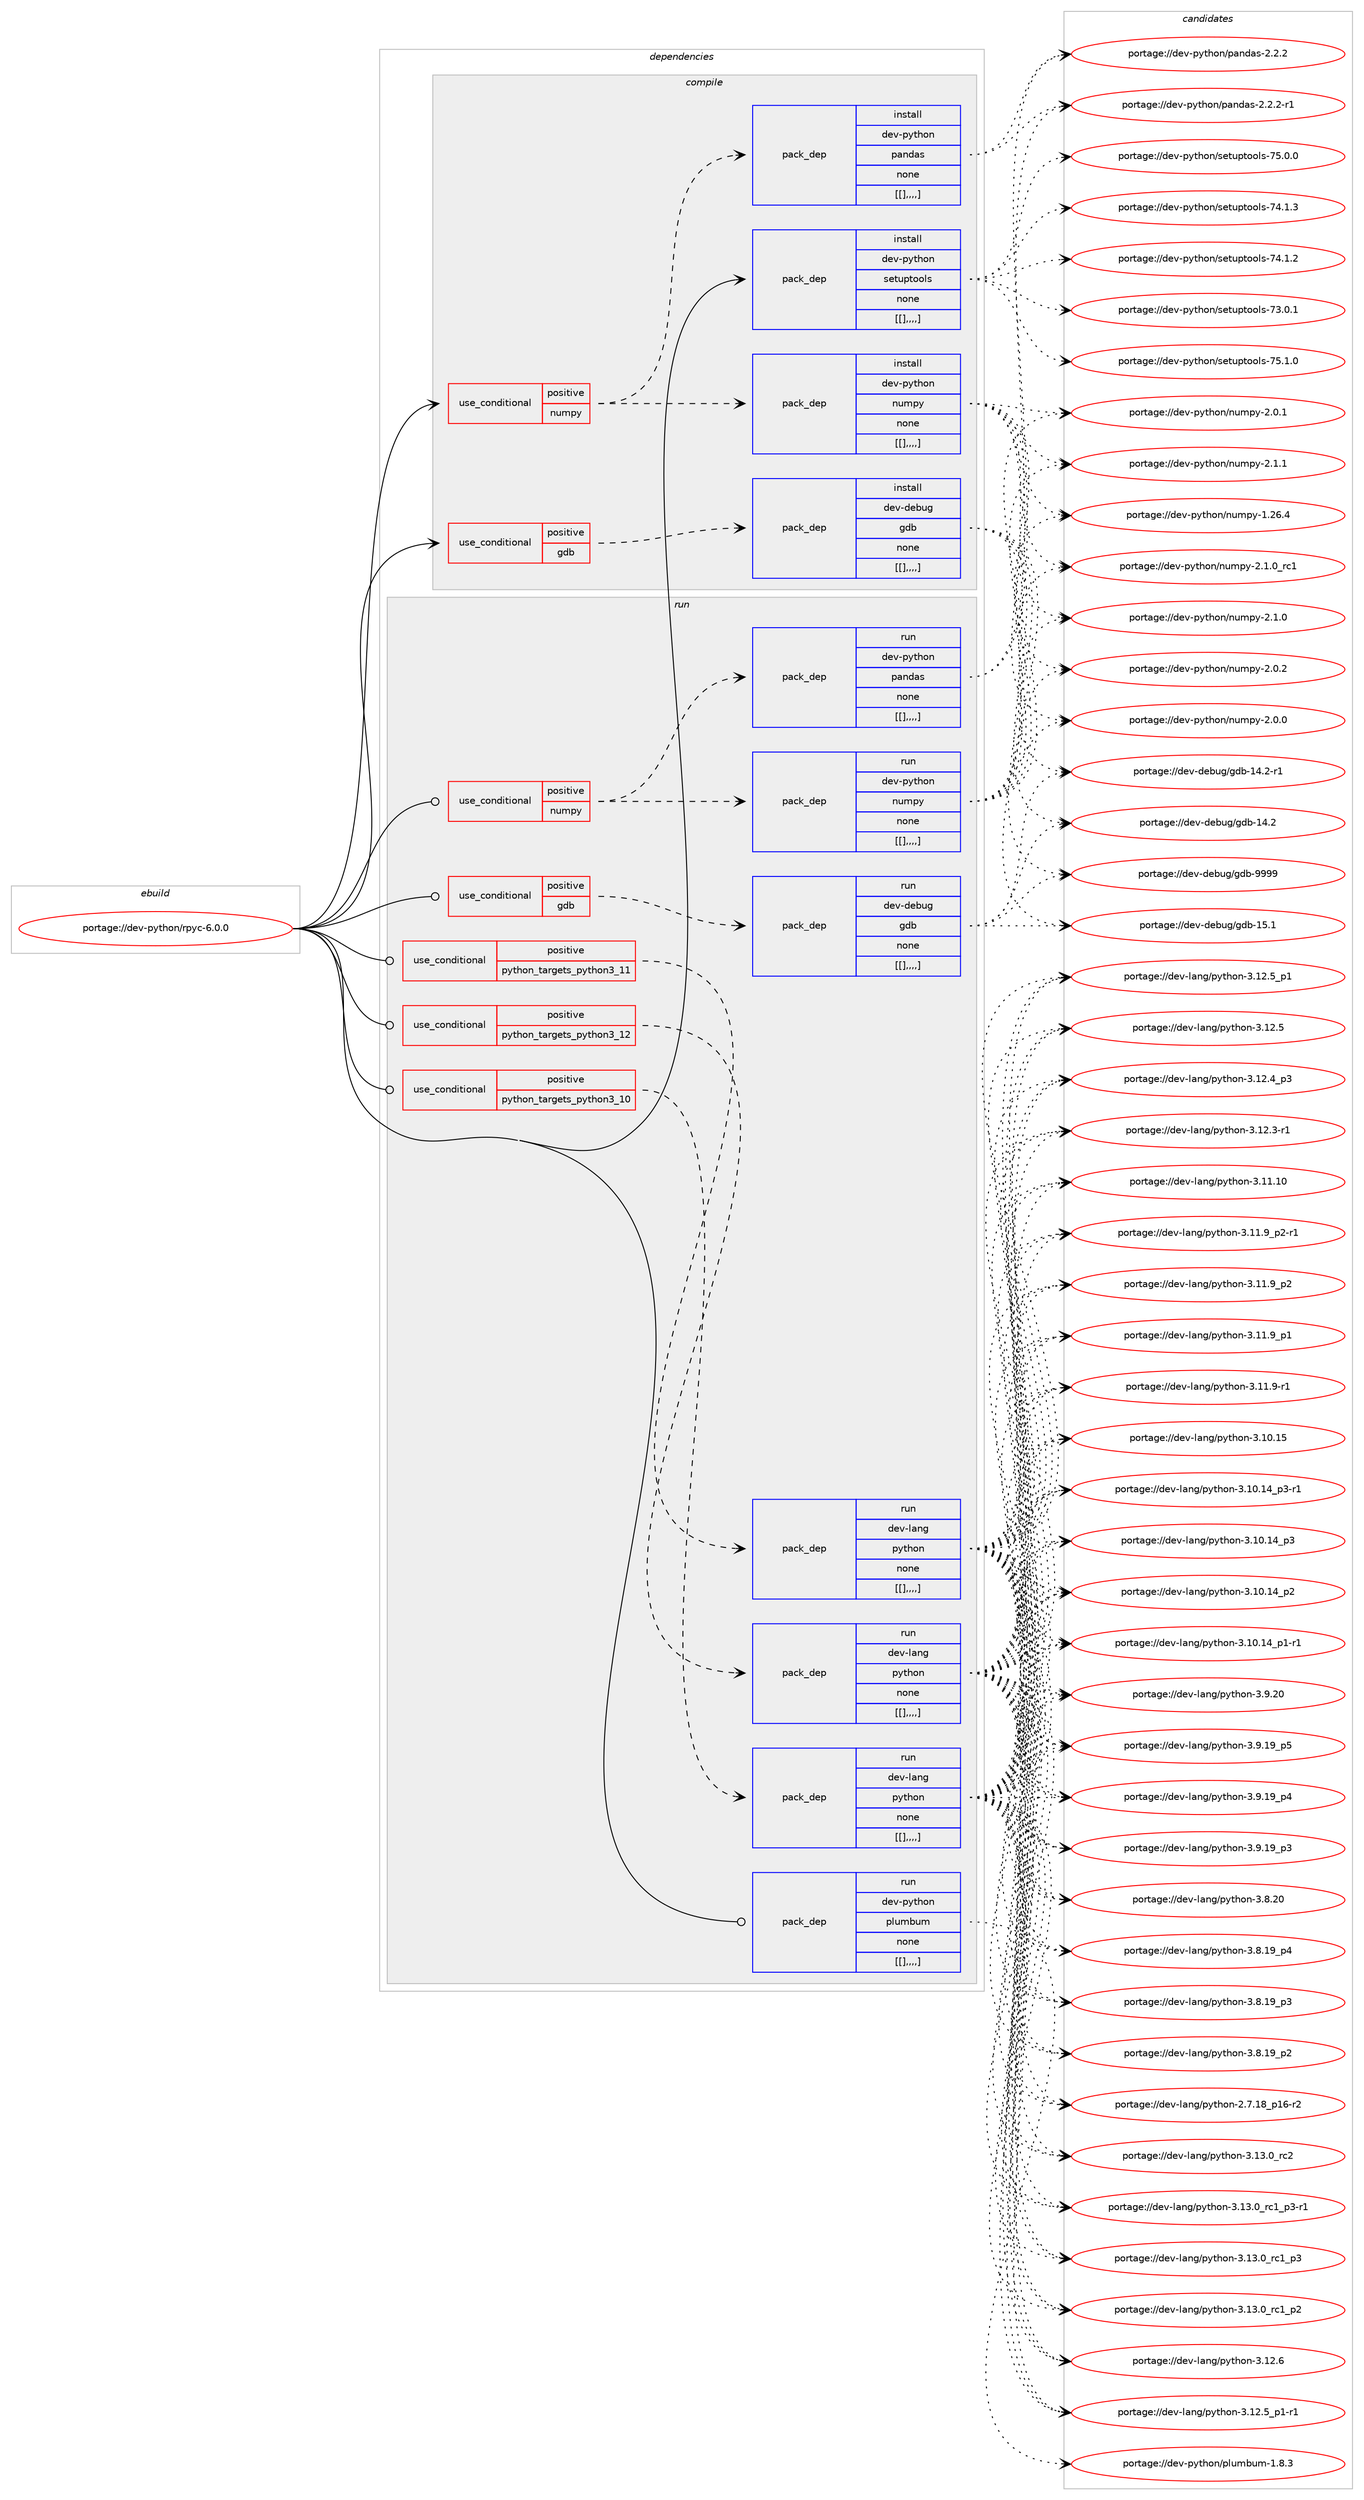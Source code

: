 digraph prolog {

# *************
# Graph options
# *************

newrank=true;
concentrate=true;
compound=true;
graph [rankdir=LR,fontname=Helvetica,fontsize=10,ranksep=1.5];#, ranksep=2.5, nodesep=0.2];
edge  [arrowhead=vee];
node  [fontname=Helvetica,fontsize=10];

# **********
# The ebuild
# **********

subgraph cluster_leftcol {
color=gray;
label=<<i>ebuild</i>>;
id [label="portage://dev-python/rpyc-6.0.0", color=red, width=4, href="../dev-python/rpyc-6.0.0.svg"];
}

# ****************
# The dependencies
# ****************

subgraph cluster_midcol {
color=gray;
label=<<i>dependencies</i>>;
subgraph cluster_compile {
fillcolor="#eeeeee";
style=filled;
label=<<i>compile</i>>;
subgraph cond40225 {
dependency164525 [label=<<TABLE BORDER="0" CELLBORDER="1" CELLSPACING="0" CELLPADDING="4"><TR><TD ROWSPAN="3" CELLPADDING="10">use_conditional</TD></TR><TR><TD>positive</TD></TR><TR><TD>gdb</TD></TR></TABLE>>, shape=none, color=red];
subgraph pack123039 {
dependency164526 [label=<<TABLE BORDER="0" CELLBORDER="1" CELLSPACING="0" CELLPADDING="4" WIDTH="220"><TR><TD ROWSPAN="6" CELLPADDING="30">pack_dep</TD></TR><TR><TD WIDTH="110">install</TD></TR><TR><TD>dev-debug</TD></TR><TR><TD>gdb</TD></TR><TR><TD>none</TD></TR><TR><TD>[[],,,,]</TD></TR></TABLE>>, shape=none, color=blue];
}
dependency164525:e -> dependency164526:w [weight=20,style="dashed",arrowhead="vee"];
}
id:e -> dependency164525:w [weight=20,style="solid",arrowhead="vee"];
subgraph cond40226 {
dependency164527 [label=<<TABLE BORDER="0" CELLBORDER="1" CELLSPACING="0" CELLPADDING="4"><TR><TD ROWSPAN="3" CELLPADDING="10">use_conditional</TD></TR><TR><TD>positive</TD></TR><TR><TD>numpy</TD></TR></TABLE>>, shape=none, color=red];
subgraph pack123040 {
dependency164528 [label=<<TABLE BORDER="0" CELLBORDER="1" CELLSPACING="0" CELLPADDING="4" WIDTH="220"><TR><TD ROWSPAN="6" CELLPADDING="30">pack_dep</TD></TR><TR><TD WIDTH="110">install</TD></TR><TR><TD>dev-python</TD></TR><TR><TD>numpy</TD></TR><TR><TD>none</TD></TR><TR><TD>[[],,,,]</TD></TR></TABLE>>, shape=none, color=blue];
}
dependency164527:e -> dependency164528:w [weight=20,style="dashed",arrowhead="vee"];
subgraph pack123041 {
dependency164529 [label=<<TABLE BORDER="0" CELLBORDER="1" CELLSPACING="0" CELLPADDING="4" WIDTH="220"><TR><TD ROWSPAN="6" CELLPADDING="30">pack_dep</TD></TR><TR><TD WIDTH="110">install</TD></TR><TR><TD>dev-python</TD></TR><TR><TD>pandas</TD></TR><TR><TD>none</TD></TR><TR><TD>[[],,,,]</TD></TR></TABLE>>, shape=none, color=blue];
}
dependency164527:e -> dependency164529:w [weight=20,style="dashed",arrowhead="vee"];
}
id:e -> dependency164527:w [weight=20,style="solid",arrowhead="vee"];
subgraph pack123042 {
dependency164530 [label=<<TABLE BORDER="0" CELLBORDER="1" CELLSPACING="0" CELLPADDING="4" WIDTH="220"><TR><TD ROWSPAN="6" CELLPADDING="30">pack_dep</TD></TR><TR><TD WIDTH="110">install</TD></TR><TR><TD>dev-python</TD></TR><TR><TD>setuptools</TD></TR><TR><TD>none</TD></TR><TR><TD>[[],,,,]</TD></TR></TABLE>>, shape=none, color=blue];
}
id:e -> dependency164530:w [weight=20,style="solid",arrowhead="vee"];
}
subgraph cluster_compileandrun {
fillcolor="#eeeeee";
style=filled;
label=<<i>compile and run</i>>;
}
subgraph cluster_run {
fillcolor="#eeeeee";
style=filled;
label=<<i>run</i>>;
subgraph cond40227 {
dependency164531 [label=<<TABLE BORDER="0" CELLBORDER="1" CELLSPACING="0" CELLPADDING="4"><TR><TD ROWSPAN="3" CELLPADDING="10">use_conditional</TD></TR><TR><TD>positive</TD></TR><TR><TD>gdb</TD></TR></TABLE>>, shape=none, color=red];
subgraph pack123043 {
dependency164532 [label=<<TABLE BORDER="0" CELLBORDER="1" CELLSPACING="0" CELLPADDING="4" WIDTH="220"><TR><TD ROWSPAN="6" CELLPADDING="30">pack_dep</TD></TR><TR><TD WIDTH="110">run</TD></TR><TR><TD>dev-debug</TD></TR><TR><TD>gdb</TD></TR><TR><TD>none</TD></TR><TR><TD>[[],,,,]</TD></TR></TABLE>>, shape=none, color=blue];
}
dependency164531:e -> dependency164532:w [weight=20,style="dashed",arrowhead="vee"];
}
id:e -> dependency164531:w [weight=20,style="solid",arrowhead="odot"];
subgraph cond40228 {
dependency164533 [label=<<TABLE BORDER="0" CELLBORDER="1" CELLSPACING="0" CELLPADDING="4"><TR><TD ROWSPAN="3" CELLPADDING="10">use_conditional</TD></TR><TR><TD>positive</TD></TR><TR><TD>numpy</TD></TR></TABLE>>, shape=none, color=red];
subgraph pack123044 {
dependency164534 [label=<<TABLE BORDER="0" CELLBORDER="1" CELLSPACING="0" CELLPADDING="4" WIDTH="220"><TR><TD ROWSPAN="6" CELLPADDING="30">pack_dep</TD></TR><TR><TD WIDTH="110">run</TD></TR><TR><TD>dev-python</TD></TR><TR><TD>numpy</TD></TR><TR><TD>none</TD></TR><TR><TD>[[],,,,]</TD></TR></TABLE>>, shape=none, color=blue];
}
dependency164533:e -> dependency164534:w [weight=20,style="dashed",arrowhead="vee"];
subgraph pack123045 {
dependency164535 [label=<<TABLE BORDER="0" CELLBORDER="1" CELLSPACING="0" CELLPADDING="4" WIDTH="220"><TR><TD ROWSPAN="6" CELLPADDING="30">pack_dep</TD></TR><TR><TD WIDTH="110">run</TD></TR><TR><TD>dev-python</TD></TR><TR><TD>pandas</TD></TR><TR><TD>none</TD></TR><TR><TD>[[],,,,]</TD></TR></TABLE>>, shape=none, color=blue];
}
dependency164533:e -> dependency164535:w [weight=20,style="dashed",arrowhead="vee"];
}
id:e -> dependency164533:w [weight=20,style="solid",arrowhead="odot"];
subgraph cond40229 {
dependency164536 [label=<<TABLE BORDER="0" CELLBORDER="1" CELLSPACING="0" CELLPADDING="4"><TR><TD ROWSPAN="3" CELLPADDING="10">use_conditional</TD></TR><TR><TD>positive</TD></TR><TR><TD>python_targets_python3_10</TD></TR></TABLE>>, shape=none, color=red];
subgraph pack123046 {
dependency164537 [label=<<TABLE BORDER="0" CELLBORDER="1" CELLSPACING="0" CELLPADDING="4" WIDTH="220"><TR><TD ROWSPAN="6" CELLPADDING="30">pack_dep</TD></TR><TR><TD WIDTH="110">run</TD></TR><TR><TD>dev-lang</TD></TR><TR><TD>python</TD></TR><TR><TD>none</TD></TR><TR><TD>[[],,,,]</TD></TR></TABLE>>, shape=none, color=blue];
}
dependency164536:e -> dependency164537:w [weight=20,style="dashed",arrowhead="vee"];
}
id:e -> dependency164536:w [weight=20,style="solid",arrowhead="odot"];
subgraph cond40230 {
dependency164538 [label=<<TABLE BORDER="0" CELLBORDER="1" CELLSPACING="0" CELLPADDING="4"><TR><TD ROWSPAN="3" CELLPADDING="10">use_conditional</TD></TR><TR><TD>positive</TD></TR><TR><TD>python_targets_python3_11</TD></TR></TABLE>>, shape=none, color=red];
subgraph pack123047 {
dependency164539 [label=<<TABLE BORDER="0" CELLBORDER="1" CELLSPACING="0" CELLPADDING="4" WIDTH="220"><TR><TD ROWSPAN="6" CELLPADDING="30">pack_dep</TD></TR><TR><TD WIDTH="110">run</TD></TR><TR><TD>dev-lang</TD></TR><TR><TD>python</TD></TR><TR><TD>none</TD></TR><TR><TD>[[],,,,]</TD></TR></TABLE>>, shape=none, color=blue];
}
dependency164538:e -> dependency164539:w [weight=20,style="dashed",arrowhead="vee"];
}
id:e -> dependency164538:w [weight=20,style="solid",arrowhead="odot"];
subgraph cond40231 {
dependency164540 [label=<<TABLE BORDER="0" CELLBORDER="1" CELLSPACING="0" CELLPADDING="4"><TR><TD ROWSPAN="3" CELLPADDING="10">use_conditional</TD></TR><TR><TD>positive</TD></TR><TR><TD>python_targets_python3_12</TD></TR></TABLE>>, shape=none, color=red];
subgraph pack123048 {
dependency164541 [label=<<TABLE BORDER="0" CELLBORDER="1" CELLSPACING="0" CELLPADDING="4" WIDTH="220"><TR><TD ROWSPAN="6" CELLPADDING="30">pack_dep</TD></TR><TR><TD WIDTH="110">run</TD></TR><TR><TD>dev-lang</TD></TR><TR><TD>python</TD></TR><TR><TD>none</TD></TR><TR><TD>[[],,,,]</TD></TR></TABLE>>, shape=none, color=blue];
}
dependency164540:e -> dependency164541:w [weight=20,style="dashed",arrowhead="vee"];
}
id:e -> dependency164540:w [weight=20,style="solid",arrowhead="odot"];
subgraph pack123049 {
dependency164542 [label=<<TABLE BORDER="0" CELLBORDER="1" CELLSPACING="0" CELLPADDING="4" WIDTH="220"><TR><TD ROWSPAN="6" CELLPADDING="30">pack_dep</TD></TR><TR><TD WIDTH="110">run</TD></TR><TR><TD>dev-python</TD></TR><TR><TD>plumbum</TD></TR><TR><TD>none</TD></TR><TR><TD>[[],,,,]</TD></TR></TABLE>>, shape=none, color=blue];
}
id:e -> dependency164542:w [weight=20,style="solid",arrowhead="odot"];
}
}

# **************
# The candidates
# **************

subgraph cluster_choices {
rank=same;
color=gray;
label=<<i>candidates</i>>;

subgraph choice123039 {
color=black;
nodesep=1;
choice100101118451001019811710347103100984557575757 [label="portage://dev-debug/gdb-9999", color=red, width=4,href="../dev-debug/gdb-9999.svg"];
choice100101118451001019811710347103100984549534649 [label="portage://dev-debug/gdb-15.1", color=red, width=4,href="../dev-debug/gdb-15.1.svg"];
choice1001011184510010198117103471031009845495246504511449 [label="portage://dev-debug/gdb-14.2-r1", color=red, width=4,href="../dev-debug/gdb-14.2-r1.svg"];
choice100101118451001019811710347103100984549524650 [label="portage://dev-debug/gdb-14.2", color=red, width=4,href="../dev-debug/gdb-14.2.svg"];
dependency164526:e -> choice100101118451001019811710347103100984557575757:w [style=dotted,weight="100"];
dependency164526:e -> choice100101118451001019811710347103100984549534649:w [style=dotted,weight="100"];
dependency164526:e -> choice1001011184510010198117103471031009845495246504511449:w [style=dotted,weight="100"];
dependency164526:e -> choice100101118451001019811710347103100984549524650:w [style=dotted,weight="100"];
}
subgraph choice123040 {
color=black;
nodesep=1;
choice1001011184511212111610411111047110117109112121455046494649 [label="portage://dev-python/numpy-2.1.1", color=red, width=4,href="../dev-python/numpy-2.1.1.svg"];
choice1001011184511212111610411111047110117109112121455046494648951149949 [label="portage://dev-python/numpy-2.1.0_rc1", color=red, width=4,href="../dev-python/numpy-2.1.0_rc1.svg"];
choice1001011184511212111610411111047110117109112121455046494648 [label="portage://dev-python/numpy-2.1.0", color=red, width=4,href="../dev-python/numpy-2.1.0.svg"];
choice1001011184511212111610411111047110117109112121455046484650 [label="portage://dev-python/numpy-2.0.2", color=red, width=4,href="../dev-python/numpy-2.0.2.svg"];
choice1001011184511212111610411111047110117109112121455046484649 [label="portage://dev-python/numpy-2.0.1", color=red, width=4,href="../dev-python/numpy-2.0.1.svg"];
choice1001011184511212111610411111047110117109112121455046484648 [label="portage://dev-python/numpy-2.0.0", color=red, width=4,href="../dev-python/numpy-2.0.0.svg"];
choice100101118451121211161041111104711011710911212145494650544652 [label="portage://dev-python/numpy-1.26.4", color=red, width=4,href="../dev-python/numpy-1.26.4.svg"];
dependency164528:e -> choice1001011184511212111610411111047110117109112121455046494649:w [style=dotted,weight="100"];
dependency164528:e -> choice1001011184511212111610411111047110117109112121455046494648951149949:w [style=dotted,weight="100"];
dependency164528:e -> choice1001011184511212111610411111047110117109112121455046494648:w [style=dotted,weight="100"];
dependency164528:e -> choice1001011184511212111610411111047110117109112121455046484650:w [style=dotted,weight="100"];
dependency164528:e -> choice1001011184511212111610411111047110117109112121455046484649:w [style=dotted,weight="100"];
dependency164528:e -> choice1001011184511212111610411111047110117109112121455046484648:w [style=dotted,weight="100"];
dependency164528:e -> choice100101118451121211161041111104711011710911212145494650544652:w [style=dotted,weight="100"];
}
subgraph choice123041 {
color=black;
nodesep=1;
choice100101118451121211161041111104711297110100971154550465046504511449 [label="portage://dev-python/pandas-2.2.2-r1", color=red, width=4,href="../dev-python/pandas-2.2.2-r1.svg"];
choice10010111845112121116104111110471129711010097115455046504650 [label="portage://dev-python/pandas-2.2.2", color=red, width=4,href="../dev-python/pandas-2.2.2.svg"];
dependency164529:e -> choice100101118451121211161041111104711297110100971154550465046504511449:w [style=dotted,weight="100"];
dependency164529:e -> choice10010111845112121116104111110471129711010097115455046504650:w [style=dotted,weight="100"];
}
subgraph choice123042 {
color=black;
nodesep=1;
choice100101118451121211161041111104711510111611711211611111110811545555346494648 [label="portage://dev-python/setuptools-75.1.0", color=red, width=4,href="../dev-python/setuptools-75.1.0.svg"];
choice100101118451121211161041111104711510111611711211611111110811545555346484648 [label="portage://dev-python/setuptools-75.0.0", color=red, width=4,href="../dev-python/setuptools-75.0.0.svg"];
choice100101118451121211161041111104711510111611711211611111110811545555246494651 [label="portage://dev-python/setuptools-74.1.3", color=red, width=4,href="../dev-python/setuptools-74.1.3.svg"];
choice100101118451121211161041111104711510111611711211611111110811545555246494650 [label="portage://dev-python/setuptools-74.1.2", color=red, width=4,href="../dev-python/setuptools-74.1.2.svg"];
choice100101118451121211161041111104711510111611711211611111110811545555146484649 [label="portage://dev-python/setuptools-73.0.1", color=red, width=4,href="../dev-python/setuptools-73.0.1.svg"];
dependency164530:e -> choice100101118451121211161041111104711510111611711211611111110811545555346494648:w [style=dotted,weight="100"];
dependency164530:e -> choice100101118451121211161041111104711510111611711211611111110811545555346484648:w [style=dotted,weight="100"];
dependency164530:e -> choice100101118451121211161041111104711510111611711211611111110811545555246494651:w [style=dotted,weight="100"];
dependency164530:e -> choice100101118451121211161041111104711510111611711211611111110811545555246494650:w [style=dotted,weight="100"];
dependency164530:e -> choice100101118451121211161041111104711510111611711211611111110811545555146484649:w [style=dotted,weight="100"];
}
subgraph choice123043 {
color=black;
nodesep=1;
choice100101118451001019811710347103100984557575757 [label="portage://dev-debug/gdb-9999", color=red, width=4,href="../dev-debug/gdb-9999.svg"];
choice100101118451001019811710347103100984549534649 [label="portage://dev-debug/gdb-15.1", color=red, width=4,href="../dev-debug/gdb-15.1.svg"];
choice1001011184510010198117103471031009845495246504511449 [label="portage://dev-debug/gdb-14.2-r1", color=red, width=4,href="../dev-debug/gdb-14.2-r1.svg"];
choice100101118451001019811710347103100984549524650 [label="portage://dev-debug/gdb-14.2", color=red, width=4,href="../dev-debug/gdb-14.2.svg"];
dependency164532:e -> choice100101118451001019811710347103100984557575757:w [style=dotted,weight="100"];
dependency164532:e -> choice100101118451001019811710347103100984549534649:w [style=dotted,weight="100"];
dependency164532:e -> choice1001011184510010198117103471031009845495246504511449:w [style=dotted,weight="100"];
dependency164532:e -> choice100101118451001019811710347103100984549524650:w [style=dotted,weight="100"];
}
subgraph choice123044 {
color=black;
nodesep=1;
choice1001011184511212111610411111047110117109112121455046494649 [label="portage://dev-python/numpy-2.1.1", color=red, width=4,href="../dev-python/numpy-2.1.1.svg"];
choice1001011184511212111610411111047110117109112121455046494648951149949 [label="portage://dev-python/numpy-2.1.0_rc1", color=red, width=4,href="../dev-python/numpy-2.1.0_rc1.svg"];
choice1001011184511212111610411111047110117109112121455046494648 [label="portage://dev-python/numpy-2.1.0", color=red, width=4,href="../dev-python/numpy-2.1.0.svg"];
choice1001011184511212111610411111047110117109112121455046484650 [label="portage://dev-python/numpy-2.0.2", color=red, width=4,href="../dev-python/numpy-2.0.2.svg"];
choice1001011184511212111610411111047110117109112121455046484649 [label="portage://dev-python/numpy-2.0.1", color=red, width=4,href="../dev-python/numpy-2.0.1.svg"];
choice1001011184511212111610411111047110117109112121455046484648 [label="portage://dev-python/numpy-2.0.0", color=red, width=4,href="../dev-python/numpy-2.0.0.svg"];
choice100101118451121211161041111104711011710911212145494650544652 [label="portage://dev-python/numpy-1.26.4", color=red, width=4,href="../dev-python/numpy-1.26.4.svg"];
dependency164534:e -> choice1001011184511212111610411111047110117109112121455046494649:w [style=dotted,weight="100"];
dependency164534:e -> choice1001011184511212111610411111047110117109112121455046494648951149949:w [style=dotted,weight="100"];
dependency164534:e -> choice1001011184511212111610411111047110117109112121455046494648:w [style=dotted,weight="100"];
dependency164534:e -> choice1001011184511212111610411111047110117109112121455046484650:w [style=dotted,weight="100"];
dependency164534:e -> choice1001011184511212111610411111047110117109112121455046484649:w [style=dotted,weight="100"];
dependency164534:e -> choice1001011184511212111610411111047110117109112121455046484648:w [style=dotted,weight="100"];
dependency164534:e -> choice100101118451121211161041111104711011710911212145494650544652:w [style=dotted,weight="100"];
}
subgraph choice123045 {
color=black;
nodesep=1;
choice100101118451121211161041111104711297110100971154550465046504511449 [label="portage://dev-python/pandas-2.2.2-r1", color=red, width=4,href="../dev-python/pandas-2.2.2-r1.svg"];
choice10010111845112121116104111110471129711010097115455046504650 [label="portage://dev-python/pandas-2.2.2", color=red, width=4,href="../dev-python/pandas-2.2.2.svg"];
dependency164535:e -> choice100101118451121211161041111104711297110100971154550465046504511449:w [style=dotted,weight="100"];
dependency164535:e -> choice10010111845112121116104111110471129711010097115455046504650:w [style=dotted,weight="100"];
}
subgraph choice123046 {
color=black;
nodesep=1;
choice10010111845108971101034711212111610411111045514649514648951149950 [label="portage://dev-lang/python-3.13.0_rc2", color=red, width=4,href="../dev-lang/python-3.13.0_rc2.svg"];
choice1001011184510897110103471121211161041111104551464951464895114994995112514511449 [label="portage://dev-lang/python-3.13.0_rc1_p3-r1", color=red, width=4,href="../dev-lang/python-3.13.0_rc1_p3-r1.svg"];
choice100101118451089711010347112121116104111110455146495146489511499499511251 [label="portage://dev-lang/python-3.13.0_rc1_p3", color=red, width=4,href="../dev-lang/python-3.13.0_rc1_p3.svg"];
choice100101118451089711010347112121116104111110455146495146489511499499511250 [label="portage://dev-lang/python-3.13.0_rc1_p2", color=red, width=4,href="../dev-lang/python-3.13.0_rc1_p2.svg"];
choice10010111845108971101034711212111610411111045514649504654 [label="portage://dev-lang/python-3.12.6", color=red, width=4,href="../dev-lang/python-3.12.6.svg"];
choice1001011184510897110103471121211161041111104551464950465395112494511449 [label="portage://dev-lang/python-3.12.5_p1-r1", color=red, width=4,href="../dev-lang/python-3.12.5_p1-r1.svg"];
choice100101118451089711010347112121116104111110455146495046539511249 [label="portage://dev-lang/python-3.12.5_p1", color=red, width=4,href="../dev-lang/python-3.12.5_p1.svg"];
choice10010111845108971101034711212111610411111045514649504653 [label="portage://dev-lang/python-3.12.5", color=red, width=4,href="../dev-lang/python-3.12.5.svg"];
choice100101118451089711010347112121116104111110455146495046529511251 [label="portage://dev-lang/python-3.12.4_p3", color=red, width=4,href="../dev-lang/python-3.12.4_p3.svg"];
choice100101118451089711010347112121116104111110455146495046514511449 [label="portage://dev-lang/python-3.12.3-r1", color=red, width=4,href="../dev-lang/python-3.12.3-r1.svg"];
choice1001011184510897110103471121211161041111104551464949464948 [label="portage://dev-lang/python-3.11.10", color=red, width=4,href="../dev-lang/python-3.11.10.svg"];
choice1001011184510897110103471121211161041111104551464949465795112504511449 [label="portage://dev-lang/python-3.11.9_p2-r1", color=red, width=4,href="../dev-lang/python-3.11.9_p2-r1.svg"];
choice100101118451089711010347112121116104111110455146494946579511250 [label="portage://dev-lang/python-3.11.9_p2", color=red, width=4,href="../dev-lang/python-3.11.9_p2.svg"];
choice100101118451089711010347112121116104111110455146494946579511249 [label="portage://dev-lang/python-3.11.9_p1", color=red, width=4,href="../dev-lang/python-3.11.9_p1.svg"];
choice100101118451089711010347112121116104111110455146494946574511449 [label="portage://dev-lang/python-3.11.9-r1", color=red, width=4,href="../dev-lang/python-3.11.9-r1.svg"];
choice1001011184510897110103471121211161041111104551464948464953 [label="portage://dev-lang/python-3.10.15", color=red, width=4,href="../dev-lang/python-3.10.15.svg"];
choice100101118451089711010347112121116104111110455146494846495295112514511449 [label="portage://dev-lang/python-3.10.14_p3-r1", color=red, width=4,href="../dev-lang/python-3.10.14_p3-r1.svg"];
choice10010111845108971101034711212111610411111045514649484649529511251 [label="portage://dev-lang/python-3.10.14_p3", color=red, width=4,href="../dev-lang/python-3.10.14_p3.svg"];
choice10010111845108971101034711212111610411111045514649484649529511250 [label="portage://dev-lang/python-3.10.14_p2", color=red, width=4,href="../dev-lang/python-3.10.14_p2.svg"];
choice100101118451089711010347112121116104111110455146494846495295112494511449 [label="portage://dev-lang/python-3.10.14_p1-r1", color=red, width=4,href="../dev-lang/python-3.10.14_p1-r1.svg"];
choice10010111845108971101034711212111610411111045514657465048 [label="portage://dev-lang/python-3.9.20", color=red, width=4,href="../dev-lang/python-3.9.20.svg"];
choice100101118451089711010347112121116104111110455146574649579511253 [label="portage://dev-lang/python-3.9.19_p5", color=red, width=4,href="../dev-lang/python-3.9.19_p5.svg"];
choice100101118451089711010347112121116104111110455146574649579511252 [label="portage://dev-lang/python-3.9.19_p4", color=red, width=4,href="../dev-lang/python-3.9.19_p4.svg"];
choice100101118451089711010347112121116104111110455146574649579511251 [label="portage://dev-lang/python-3.9.19_p3", color=red, width=4,href="../dev-lang/python-3.9.19_p3.svg"];
choice10010111845108971101034711212111610411111045514656465048 [label="portage://dev-lang/python-3.8.20", color=red, width=4,href="../dev-lang/python-3.8.20.svg"];
choice100101118451089711010347112121116104111110455146564649579511252 [label="portage://dev-lang/python-3.8.19_p4", color=red, width=4,href="../dev-lang/python-3.8.19_p4.svg"];
choice100101118451089711010347112121116104111110455146564649579511251 [label="portage://dev-lang/python-3.8.19_p3", color=red, width=4,href="../dev-lang/python-3.8.19_p3.svg"];
choice100101118451089711010347112121116104111110455146564649579511250 [label="portage://dev-lang/python-3.8.19_p2", color=red, width=4,href="../dev-lang/python-3.8.19_p2.svg"];
choice100101118451089711010347112121116104111110455046554649569511249544511450 [label="portage://dev-lang/python-2.7.18_p16-r2", color=red, width=4,href="../dev-lang/python-2.7.18_p16-r2.svg"];
dependency164537:e -> choice10010111845108971101034711212111610411111045514649514648951149950:w [style=dotted,weight="100"];
dependency164537:e -> choice1001011184510897110103471121211161041111104551464951464895114994995112514511449:w [style=dotted,weight="100"];
dependency164537:e -> choice100101118451089711010347112121116104111110455146495146489511499499511251:w [style=dotted,weight="100"];
dependency164537:e -> choice100101118451089711010347112121116104111110455146495146489511499499511250:w [style=dotted,weight="100"];
dependency164537:e -> choice10010111845108971101034711212111610411111045514649504654:w [style=dotted,weight="100"];
dependency164537:e -> choice1001011184510897110103471121211161041111104551464950465395112494511449:w [style=dotted,weight="100"];
dependency164537:e -> choice100101118451089711010347112121116104111110455146495046539511249:w [style=dotted,weight="100"];
dependency164537:e -> choice10010111845108971101034711212111610411111045514649504653:w [style=dotted,weight="100"];
dependency164537:e -> choice100101118451089711010347112121116104111110455146495046529511251:w [style=dotted,weight="100"];
dependency164537:e -> choice100101118451089711010347112121116104111110455146495046514511449:w [style=dotted,weight="100"];
dependency164537:e -> choice1001011184510897110103471121211161041111104551464949464948:w [style=dotted,weight="100"];
dependency164537:e -> choice1001011184510897110103471121211161041111104551464949465795112504511449:w [style=dotted,weight="100"];
dependency164537:e -> choice100101118451089711010347112121116104111110455146494946579511250:w [style=dotted,weight="100"];
dependency164537:e -> choice100101118451089711010347112121116104111110455146494946579511249:w [style=dotted,weight="100"];
dependency164537:e -> choice100101118451089711010347112121116104111110455146494946574511449:w [style=dotted,weight="100"];
dependency164537:e -> choice1001011184510897110103471121211161041111104551464948464953:w [style=dotted,weight="100"];
dependency164537:e -> choice100101118451089711010347112121116104111110455146494846495295112514511449:w [style=dotted,weight="100"];
dependency164537:e -> choice10010111845108971101034711212111610411111045514649484649529511251:w [style=dotted,weight="100"];
dependency164537:e -> choice10010111845108971101034711212111610411111045514649484649529511250:w [style=dotted,weight="100"];
dependency164537:e -> choice100101118451089711010347112121116104111110455146494846495295112494511449:w [style=dotted,weight="100"];
dependency164537:e -> choice10010111845108971101034711212111610411111045514657465048:w [style=dotted,weight="100"];
dependency164537:e -> choice100101118451089711010347112121116104111110455146574649579511253:w [style=dotted,weight="100"];
dependency164537:e -> choice100101118451089711010347112121116104111110455146574649579511252:w [style=dotted,weight="100"];
dependency164537:e -> choice100101118451089711010347112121116104111110455146574649579511251:w [style=dotted,weight="100"];
dependency164537:e -> choice10010111845108971101034711212111610411111045514656465048:w [style=dotted,weight="100"];
dependency164537:e -> choice100101118451089711010347112121116104111110455146564649579511252:w [style=dotted,weight="100"];
dependency164537:e -> choice100101118451089711010347112121116104111110455146564649579511251:w [style=dotted,weight="100"];
dependency164537:e -> choice100101118451089711010347112121116104111110455146564649579511250:w [style=dotted,weight="100"];
dependency164537:e -> choice100101118451089711010347112121116104111110455046554649569511249544511450:w [style=dotted,weight="100"];
}
subgraph choice123047 {
color=black;
nodesep=1;
choice10010111845108971101034711212111610411111045514649514648951149950 [label="portage://dev-lang/python-3.13.0_rc2", color=red, width=4,href="../dev-lang/python-3.13.0_rc2.svg"];
choice1001011184510897110103471121211161041111104551464951464895114994995112514511449 [label="portage://dev-lang/python-3.13.0_rc1_p3-r1", color=red, width=4,href="../dev-lang/python-3.13.0_rc1_p3-r1.svg"];
choice100101118451089711010347112121116104111110455146495146489511499499511251 [label="portage://dev-lang/python-3.13.0_rc1_p3", color=red, width=4,href="../dev-lang/python-3.13.0_rc1_p3.svg"];
choice100101118451089711010347112121116104111110455146495146489511499499511250 [label="portage://dev-lang/python-3.13.0_rc1_p2", color=red, width=4,href="../dev-lang/python-3.13.0_rc1_p2.svg"];
choice10010111845108971101034711212111610411111045514649504654 [label="portage://dev-lang/python-3.12.6", color=red, width=4,href="../dev-lang/python-3.12.6.svg"];
choice1001011184510897110103471121211161041111104551464950465395112494511449 [label="portage://dev-lang/python-3.12.5_p1-r1", color=red, width=4,href="../dev-lang/python-3.12.5_p1-r1.svg"];
choice100101118451089711010347112121116104111110455146495046539511249 [label="portage://dev-lang/python-3.12.5_p1", color=red, width=4,href="../dev-lang/python-3.12.5_p1.svg"];
choice10010111845108971101034711212111610411111045514649504653 [label="portage://dev-lang/python-3.12.5", color=red, width=4,href="../dev-lang/python-3.12.5.svg"];
choice100101118451089711010347112121116104111110455146495046529511251 [label="portage://dev-lang/python-3.12.4_p3", color=red, width=4,href="../dev-lang/python-3.12.4_p3.svg"];
choice100101118451089711010347112121116104111110455146495046514511449 [label="portage://dev-lang/python-3.12.3-r1", color=red, width=4,href="../dev-lang/python-3.12.3-r1.svg"];
choice1001011184510897110103471121211161041111104551464949464948 [label="portage://dev-lang/python-3.11.10", color=red, width=4,href="../dev-lang/python-3.11.10.svg"];
choice1001011184510897110103471121211161041111104551464949465795112504511449 [label="portage://dev-lang/python-3.11.9_p2-r1", color=red, width=4,href="../dev-lang/python-3.11.9_p2-r1.svg"];
choice100101118451089711010347112121116104111110455146494946579511250 [label="portage://dev-lang/python-3.11.9_p2", color=red, width=4,href="../dev-lang/python-3.11.9_p2.svg"];
choice100101118451089711010347112121116104111110455146494946579511249 [label="portage://dev-lang/python-3.11.9_p1", color=red, width=4,href="../dev-lang/python-3.11.9_p1.svg"];
choice100101118451089711010347112121116104111110455146494946574511449 [label="portage://dev-lang/python-3.11.9-r1", color=red, width=4,href="../dev-lang/python-3.11.9-r1.svg"];
choice1001011184510897110103471121211161041111104551464948464953 [label="portage://dev-lang/python-3.10.15", color=red, width=4,href="../dev-lang/python-3.10.15.svg"];
choice100101118451089711010347112121116104111110455146494846495295112514511449 [label="portage://dev-lang/python-3.10.14_p3-r1", color=red, width=4,href="../dev-lang/python-3.10.14_p3-r1.svg"];
choice10010111845108971101034711212111610411111045514649484649529511251 [label="portage://dev-lang/python-3.10.14_p3", color=red, width=4,href="../dev-lang/python-3.10.14_p3.svg"];
choice10010111845108971101034711212111610411111045514649484649529511250 [label="portage://dev-lang/python-3.10.14_p2", color=red, width=4,href="../dev-lang/python-3.10.14_p2.svg"];
choice100101118451089711010347112121116104111110455146494846495295112494511449 [label="portage://dev-lang/python-3.10.14_p1-r1", color=red, width=4,href="../dev-lang/python-3.10.14_p1-r1.svg"];
choice10010111845108971101034711212111610411111045514657465048 [label="portage://dev-lang/python-3.9.20", color=red, width=4,href="../dev-lang/python-3.9.20.svg"];
choice100101118451089711010347112121116104111110455146574649579511253 [label="portage://dev-lang/python-3.9.19_p5", color=red, width=4,href="../dev-lang/python-3.9.19_p5.svg"];
choice100101118451089711010347112121116104111110455146574649579511252 [label="portage://dev-lang/python-3.9.19_p4", color=red, width=4,href="../dev-lang/python-3.9.19_p4.svg"];
choice100101118451089711010347112121116104111110455146574649579511251 [label="portage://dev-lang/python-3.9.19_p3", color=red, width=4,href="../dev-lang/python-3.9.19_p3.svg"];
choice10010111845108971101034711212111610411111045514656465048 [label="portage://dev-lang/python-3.8.20", color=red, width=4,href="../dev-lang/python-3.8.20.svg"];
choice100101118451089711010347112121116104111110455146564649579511252 [label="portage://dev-lang/python-3.8.19_p4", color=red, width=4,href="../dev-lang/python-3.8.19_p4.svg"];
choice100101118451089711010347112121116104111110455146564649579511251 [label="portage://dev-lang/python-3.8.19_p3", color=red, width=4,href="../dev-lang/python-3.8.19_p3.svg"];
choice100101118451089711010347112121116104111110455146564649579511250 [label="portage://dev-lang/python-3.8.19_p2", color=red, width=4,href="../dev-lang/python-3.8.19_p2.svg"];
choice100101118451089711010347112121116104111110455046554649569511249544511450 [label="portage://dev-lang/python-2.7.18_p16-r2", color=red, width=4,href="../dev-lang/python-2.7.18_p16-r2.svg"];
dependency164539:e -> choice10010111845108971101034711212111610411111045514649514648951149950:w [style=dotted,weight="100"];
dependency164539:e -> choice1001011184510897110103471121211161041111104551464951464895114994995112514511449:w [style=dotted,weight="100"];
dependency164539:e -> choice100101118451089711010347112121116104111110455146495146489511499499511251:w [style=dotted,weight="100"];
dependency164539:e -> choice100101118451089711010347112121116104111110455146495146489511499499511250:w [style=dotted,weight="100"];
dependency164539:e -> choice10010111845108971101034711212111610411111045514649504654:w [style=dotted,weight="100"];
dependency164539:e -> choice1001011184510897110103471121211161041111104551464950465395112494511449:w [style=dotted,weight="100"];
dependency164539:e -> choice100101118451089711010347112121116104111110455146495046539511249:w [style=dotted,weight="100"];
dependency164539:e -> choice10010111845108971101034711212111610411111045514649504653:w [style=dotted,weight="100"];
dependency164539:e -> choice100101118451089711010347112121116104111110455146495046529511251:w [style=dotted,weight="100"];
dependency164539:e -> choice100101118451089711010347112121116104111110455146495046514511449:w [style=dotted,weight="100"];
dependency164539:e -> choice1001011184510897110103471121211161041111104551464949464948:w [style=dotted,weight="100"];
dependency164539:e -> choice1001011184510897110103471121211161041111104551464949465795112504511449:w [style=dotted,weight="100"];
dependency164539:e -> choice100101118451089711010347112121116104111110455146494946579511250:w [style=dotted,weight="100"];
dependency164539:e -> choice100101118451089711010347112121116104111110455146494946579511249:w [style=dotted,weight="100"];
dependency164539:e -> choice100101118451089711010347112121116104111110455146494946574511449:w [style=dotted,weight="100"];
dependency164539:e -> choice1001011184510897110103471121211161041111104551464948464953:w [style=dotted,weight="100"];
dependency164539:e -> choice100101118451089711010347112121116104111110455146494846495295112514511449:w [style=dotted,weight="100"];
dependency164539:e -> choice10010111845108971101034711212111610411111045514649484649529511251:w [style=dotted,weight="100"];
dependency164539:e -> choice10010111845108971101034711212111610411111045514649484649529511250:w [style=dotted,weight="100"];
dependency164539:e -> choice100101118451089711010347112121116104111110455146494846495295112494511449:w [style=dotted,weight="100"];
dependency164539:e -> choice10010111845108971101034711212111610411111045514657465048:w [style=dotted,weight="100"];
dependency164539:e -> choice100101118451089711010347112121116104111110455146574649579511253:w [style=dotted,weight="100"];
dependency164539:e -> choice100101118451089711010347112121116104111110455146574649579511252:w [style=dotted,weight="100"];
dependency164539:e -> choice100101118451089711010347112121116104111110455146574649579511251:w [style=dotted,weight="100"];
dependency164539:e -> choice10010111845108971101034711212111610411111045514656465048:w [style=dotted,weight="100"];
dependency164539:e -> choice100101118451089711010347112121116104111110455146564649579511252:w [style=dotted,weight="100"];
dependency164539:e -> choice100101118451089711010347112121116104111110455146564649579511251:w [style=dotted,weight="100"];
dependency164539:e -> choice100101118451089711010347112121116104111110455146564649579511250:w [style=dotted,weight="100"];
dependency164539:e -> choice100101118451089711010347112121116104111110455046554649569511249544511450:w [style=dotted,weight="100"];
}
subgraph choice123048 {
color=black;
nodesep=1;
choice10010111845108971101034711212111610411111045514649514648951149950 [label="portage://dev-lang/python-3.13.0_rc2", color=red, width=4,href="../dev-lang/python-3.13.0_rc2.svg"];
choice1001011184510897110103471121211161041111104551464951464895114994995112514511449 [label="portage://dev-lang/python-3.13.0_rc1_p3-r1", color=red, width=4,href="../dev-lang/python-3.13.0_rc1_p3-r1.svg"];
choice100101118451089711010347112121116104111110455146495146489511499499511251 [label="portage://dev-lang/python-3.13.0_rc1_p3", color=red, width=4,href="../dev-lang/python-3.13.0_rc1_p3.svg"];
choice100101118451089711010347112121116104111110455146495146489511499499511250 [label="portage://dev-lang/python-3.13.0_rc1_p2", color=red, width=4,href="../dev-lang/python-3.13.0_rc1_p2.svg"];
choice10010111845108971101034711212111610411111045514649504654 [label="portage://dev-lang/python-3.12.6", color=red, width=4,href="../dev-lang/python-3.12.6.svg"];
choice1001011184510897110103471121211161041111104551464950465395112494511449 [label="portage://dev-lang/python-3.12.5_p1-r1", color=red, width=4,href="../dev-lang/python-3.12.5_p1-r1.svg"];
choice100101118451089711010347112121116104111110455146495046539511249 [label="portage://dev-lang/python-3.12.5_p1", color=red, width=4,href="../dev-lang/python-3.12.5_p1.svg"];
choice10010111845108971101034711212111610411111045514649504653 [label="portage://dev-lang/python-3.12.5", color=red, width=4,href="../dev-lang/python-3.12.5.svg"];
choice100101118451089711010347112121116104111110455146495046529511251 [label="portage://dev-lang/python-3.12.4_p3", color=red, width=4,href="../dev-lang/python-3.12.4_p3.svg"];
choice100101118451089711010347112121116104111110455146495046514511449 [label="portage://dev-lang/python-3.12.3-r1", color=red, width=4,href="../dev-lang/python-3.12.3-r1.svg"];
choice1001011184510897110103471121211161041111104551464949464948 [label="portage://dev-lang/python-3.11.10", color=red, width=4,href="../dev-lang/python-3.11.10.svg"];
choice1001011184510897110103471121211161041111104551464949465795112504511449 [label="portage://dev-lang/python-3.11.9_p2-r1", color=red, width=4,href="../dev-lang/python-3.11.9_p2-r1.svg"];
choice100101118451089711010347112121116104111110455146494946579511250 [label="portage://dev-lang/python-3.11.9_p2", color=red, width=4,href="../dev-lang/python-3.11.9_p2.svg"];
choice100101118451089711010347112121116104111110455146494946579511249 [label="portage://dev-lang/python-3.11.9_p1", color=red, width=4,href="../dev-lang/python-3.11.9_p1.svg"];
choice100101118451089711010347112121116104111110455146494946574511449 [label="portage://dev-lang/python-3.11.9-r1", color=red, width=4,href="../dev-lang/python-3.11.9-r1.svg"];
choice1001011184510897110103471121211161041111104551464948464953 [label="portage://dev-lang/python-3.10.15", color=red, width=4,href="../dev-lang/python-3.10.15.svg"];
choice100101118451089711010347112121116104111110455146494846495295112514511449 [label="portage://dev-lang/python-3.10.14_p3-r1", color=red, width=4,href="../dev-lang/python-3.10.14_p3-r1.svg"];
choice10010111845108971101034711212111610411111045514649484649529511251 [label="portage://dev-lang/python-3.10.14_p3", color=red, width=4,href="../dev-lang/python-3.10.14_p3.svg"];
choice10010111845108971101034711212111610411111045514649484649529511250 [label="portage://dev-lang/python-3.10.14_p2", color=red, width=4,href="../dev-lang/python-3.10.14_p2.svg"];
choice100101118451089711010347112121116104111110455146494846495295112494511449 [label="portage://dev-lang/python-3.10.14_p1-r1", color=red, width=4,href="../dev-lang/python-3.10.14_p1-r1.svg"];
choice10010111845108971101034711212111610411111045514657465048 [label="portage://dev-lang/python-3.9.20", color=red, width=4,href="../dev-lang/python-3.9.20.svg"];
choice100101118451089711010347112121116104111110455146574649579511253 [label="portage://dev-lang/python-3.9.19_p5", color=red, width=4,href="../dev-lang/python-3.9.19_p5.svg"];
choice100101118451089711010347112121116104111110455146574649579511252 [label="portage://dev-lang/python-3.9.19_p4", color=red, width=4,href="../dev-lang/python-3.9.19_p4.svg"];
choice100101118451089711010347112121116104111110455146574649579511251 [label="portage://dev-lang/python-3.9.19_p3", color=red, width=4,href="../dev-lang/python-3.9.19_p3.svg"];
choice10010111845108971101034711212111610411111045514656465048 [label="portage://dev-lang/python-3.8.20", color=red, width=4,href="../dev-lang/python-3.8.20.svg"];
choice100101118451089711010347112121116104111110455146564649579511252 [label="portage://dev-lang/python-3.8.19_p4", color=red, width=4,href="../dev-lang/python-3.8.19_p4.svg"];
choice100101118451089711010347112121116104111110455146564649579511251 [label="portage://dev-lang/python-3.8.19_p3", color=red, width=4,href="../dev-lang/python-3.8.19_p3.svg"];
choice100101118451089711010347112121116104111110455146564649579511250 [label="portage://dev-lang/python-3.8.19_p2", color=red, width=4,href="../dev-lang/python-3.8.19_p2.svg"];
choice100101118451089711010347112121116104111110455046554649569511249544511450 [label="portage://dev-lang/python-2.7.18_p16-r2", color=red, width=4,href="../dev-lang/python-2.7.18_p16-r2.svg"];
dependency164541:e -> choice10010111845108971101034711212111610411111045514649514648951149950:w [style=dotted,weight="100"];
dependency164541:e -> choice1001011184510897110103471121211161041111104551464951464895114994995112514511449:w [style=dotted,weight="100"];
dependency164541:e -> choice100101118451089711010347112121116104111110455146495146489511499499511251:w [style=dotted,weight="100"];
dependency164541:e -> choice100101118451089711010347112121116104111110455146495146489511499499511250:w [style=dotted,weight="100"];
dependency164541:e -> choice10010111845108971101034711212111610411111045514649504654:w [style=dotted,weight="100"];
dependency164541:e -> choice1001011184510897110103471121211161041111104551464950465395112494511449:w [style=dotted,weight="100"];
dependency164541:e -> choice100101118451089711010347112121116104111110455146495046539511249:w [style=dotted,weight="100"];
dependency164541:e -> choice10010111845108971101034711212111610411111045514649504653:w [style=dotted,weight="100"];
dependency164541:e -> choice100101118451089711010347112121116104111110455146495046529511251:w [style=dotted,weight="100"];
dependency164541:e -> choice100101118451089711010347112121116104111110455146495046514511449:w [style=dotted,weight="100"];
dependency164541:e -> choice1001011184510897110103471121211161041111104551464949464948:w [style=dotted,weight="100"];
dependency164541:e -> choice1001011184510897110103471121211161041111104551464949465795112504511449:w [style=dotted,weight="100"];
dependency164541:e -> choice100101118451089711010347112121116104111110455146494946579511250:w [style=dotted,weight="100"];
dependency164541:e -> choice100101118451089711010347112121116104111110455146494946579511249:w [style=dotted,weight="100"];
dependency164541:e -> choice100101118451089711010347112121116104111110455146494946574511449:w [style=dotted,weight="100"];
dependency164541:e -> choice1001011184510897110103471121211161041111104551464948464953:w [style=dotted,weight="100"];
dependency164541:e -> choice100101118451089711010347112121116104111110455146494846495295112514511449:w [style=dotted,weight="100"];
dependency164541:e -> choice10010111845108971101034711212111610411111045514649484649529511251:w [style=dotted,weight="100"];
dependency164541:e -> choice10010111845108971101034711212111610411111045514649484649529511250:w [style=dotted,weight="100"];
dependency164541:e -> choice100101118451089711010347112121116104111110455146494846495295112494511449:w [style=dotted,weight="100"];
dependency164541:e -> choice10010111845108971101034711212111610411111045514657465048:w [style=dotted,weight="100"];
dependency164541:e -> choice100101118451089711010347112121116104111110455146574649579511253:w [style=dotted,weight="100"];
dependency164541:e -> choice100101118451089711010347112121116104111110455146574649579511252:w [style=dotted,weight="100"];
dependency164541:e -> choice100101118451089711010347112121116104111110455146574649579511251:w [style=dotted,weight="100"];
dependency164541:e -> choice10010111845108971101034711212111610411111045514656465048:w [style=dotted,weight="100"];
dependency164541:e -> choice100101118451089711010347112121116104111110455146564649579511252:w [style=dotted,weight="100"];
dependency164541:e -> choice100101118451089711010347112121116104111110455146564649579511251:w [style=dotted,weight="100"];
dependency164541:e -> choice100101118451089711010347112121116104111110455146564649579511250:w [style=dotted,weight="100"];
dependency164541:e -> choice100101118451089711010347112121116104111110455046554649569511249544511450:w [style=dotted,weight="100"];
}
subgraph choice123049 {
color=black;
nodesep=1;
choice100101118451121211161041111104711210811710998117109454946564651 [label="portage://dev-python/plumbum-1.8.3", color=red, width=4,href="../dev-python/plumbum-1.8.3.svg"];
dependency164542:e -> choice100101118451121211161041111104711210811710998117109454946564651:w [style=dotted,weight="100"];
}
}

}
